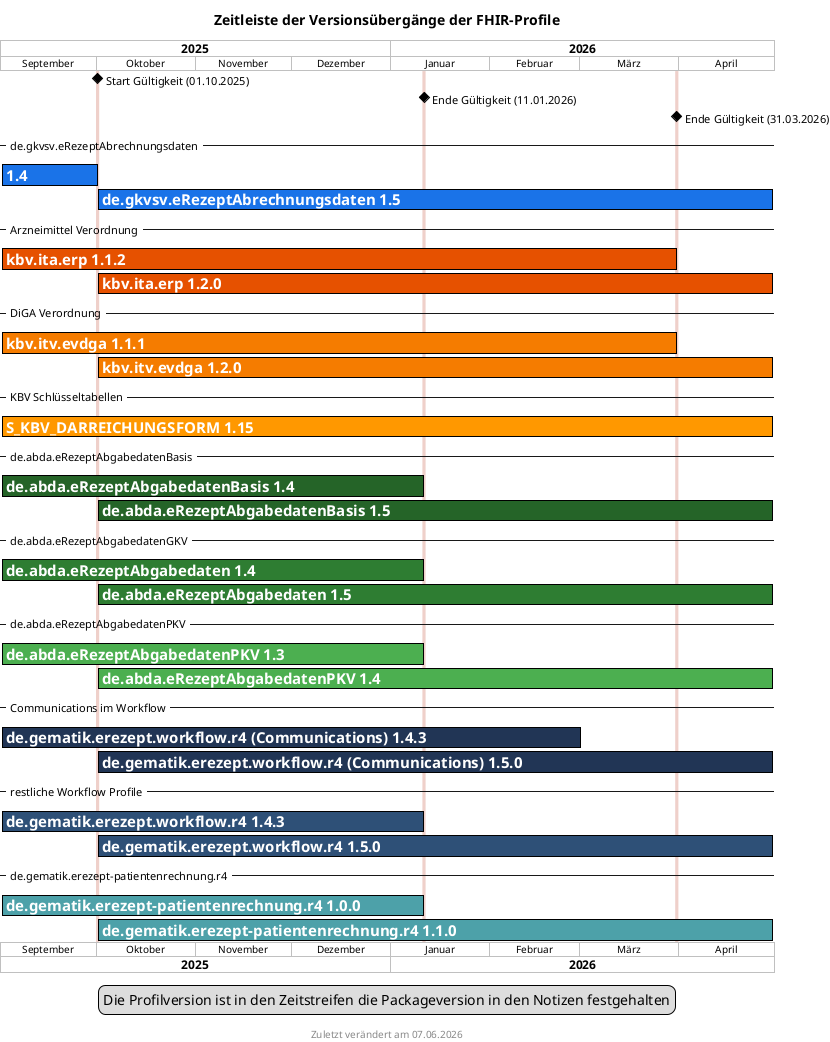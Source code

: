 @startgantt fhir_version_timeline
language de
' Define color variables
!define gkvcolor #1a73e8
!define kbvcolor #e65100
!define kbvcolor_diga #f57c00
!define kbvcolor_st #ff9800
!define davcolor_basis #256428
!define davcolor_gkv #2e7d32
!define davcolor_pkv #4caf50
!define gematikcolor #2E5077
!define gematikcolor_com #213555
!define gematikcolor_2 #4DA1A9
!define gematikcolor_backup #95190C
!define datelinecolor #EFD0CA
 
<style>
ganttDiagram {
   task {
      BackGroundColor GreenYellow
      LineColor Green
      FontColor white
      FontSize 15
      FontStyle bold
   }
}
</style>
title Zeitleiste der Versionsübergänge der FHIR-Profile
footer Zuletzt verändert am %date("dd.MM.yyyy")
 
projectscale monthly zoom 3
Project starts 2025-09-01
 
2025-10-01 is colored datelinecolor 
2026-01-11 is colored datelinecolor 
2026-03-31 is colored datelinecolor
 
[Start Gültigkeit (01.10.2025)] happens on 2025-10-01
[Ende Gültigkeit (11.01.2026)] happens on 2026-01-11
[Ende Gültigkeit (31.03.2026)] happens on 2026-03-31
 
-- de.gkvsv.eRezeptAbrechnungsdaten --
[1.4] starts 2025-09-01 and ends 2025-10-01
[1.4] is colored in gkvcolor/black
[de.gkvsv.eRezeptAbrechnungsdaten 1.5] starts 2025-10-01 and ends 2026-04-30
[de.gkvsv.eRezeptAbrechnungsdaten 1.5] is colored in gkvcolor/black
 
-- Arzneimittel Verordnung --
 
[kbv.ita.erp 1.1.2] starts 2025-09-01 and ends 2026-03-31
[kbv.ita.erp 1.1.2] is colored in kbvcolor/black 
[kbv.ita.erp 1.2.0] starts 2025-10-01 and ends 2026-04-30
[kbv.ita.erp 1.2.0] is colored in kbvcolor/black
 
-- DiGA Verordnung --
 
[kbv.itv.evdga 1.1.1] starts 2025-09-01 and ends 2026-03-31
[kbv.itv.evdga 1.1.1] is colored in kbvcolor_diga/black 
[kbv.itv.evdga 1.2.0] starts 2025-10-01 and ends 2026-04-30
[kbv.itv.evdga 1.2.0] is colored in kbvcolor_diga/black
 
-- KBV Schlüsseltabellen --
[S_KBV_DARREICHUNGSFORM 1.15] starts 2025-09-01 and ends 2026-04-30
[S_KBV_DARREICHUNGSFORM 1.15] is colored in kbvcolor_st/black

-- de.abda.eRezeptAbgabedatenBasis --
[de.abda.eRezeptAbgabedatenBasis 1.4] starts 2025-09-01 and ends 2026-01-11
[de.abda.eRezeptAbgabedatenBasis 1.4] is colored in davcolor_basis/black
[de.abda.eRezeptAbgabedatenBasis 1.5] starts 2025-10-01 and ends 2026-04-30
[de.abda.eRezeptAbgabedatenBasis 1.5] is colored in davcolor_basis/black
 
-- de.abda.eRezeptAbgabedatenGKV --
[de.abda.eRezeptAbgabedaten 1.4] starts 2025-09-01 and ends 2026-01-11
[de.abda.eRezeptAbgabedaten 1.4] is colored in davcolor_gkv/black
[de.abda.eRezeptAbgabedaten 1.5] starts 2025-10-01 and ends 2026-04-30
[de.abda.eRezeptAbgabedaten 1.5] is colored in davcolor_gkv/black
 
-- de.abda.eRezeptAbgabedatenPKV --
[de.abda.eRezeptAbgabedatenPKV 1.3] starts 2025-09-01 and ends 2026-01-11
[de.abda.eRezeptAbgabedatenPKV 1.3] is colored in davcolor_pkv/black 
[de.abda.eRezeptAbgabedatenPKV 1.4] starts 2025-10-01 and ends 2026-04-30
[de.abda.eRezeptAbgabedatenPKV 1.4] is colored in davcolor_pkv/black
 
-- Communications im Workflow --
 
[de.gematik.erezept.workflow.r4 (Communications) 1.4.3] starts 2025-09-01 and ends 2026-03-01
' [de.gematik.erezept.workflow.r4 (Communications) 1.4.3] is 0% complete
[de.gematik.erezept.workflow.r4 (Communications) 1.4.3] is colored in gematikcolor_com/black
[de.gematik.erezept.workflow.r4 (Communications) 1.5.0] starts 2025-10-01 and ends 2026-04-30
[de.gematik.erezept.workflow.r4 (Communications) 1.5.0] is colored in gematikcolor_com/black
 
-- restliche Workflow Profile --
[de.gematik.erezept.workflow.r4 1.4.3] starts 2025-09-01 and ends 2026-01-11
[de.gematik.erezept.workflow.r4 1.4.3] is colored in gematikcolor/black
[de.gematik.erezept.workflow.r4 1.5.0] starts 2025-10-01 and ends 2026-04-30
[de.gematik.erezept.workflow.r4 1.5.0] is colored in gematikcolor/black
 
-- de.gematik.erezept-patientenrechnung.r4 --
[de.gematik.erezept-patientenrechnung.r4 1.0.0] starts 2025-09-01 and ends 2026-01-11
[de.gematik.erezept-patientenrechnung.r4 1.0.0] is colored in gematikcolor_2/black
[de.gematik.erezept-patientenrechnung.r4 1.1.0] starts 2025-10-01 and ends 2026-04-30
[de.gematik.erezept-patientenrechnung.r4 1.1.0] is colored in gematikcolor_2/black
 
legend
Die Profilversion ist in den Zeitstreifen die Packageversion in den Notizen festgehalten
end legend
 
@endgantt